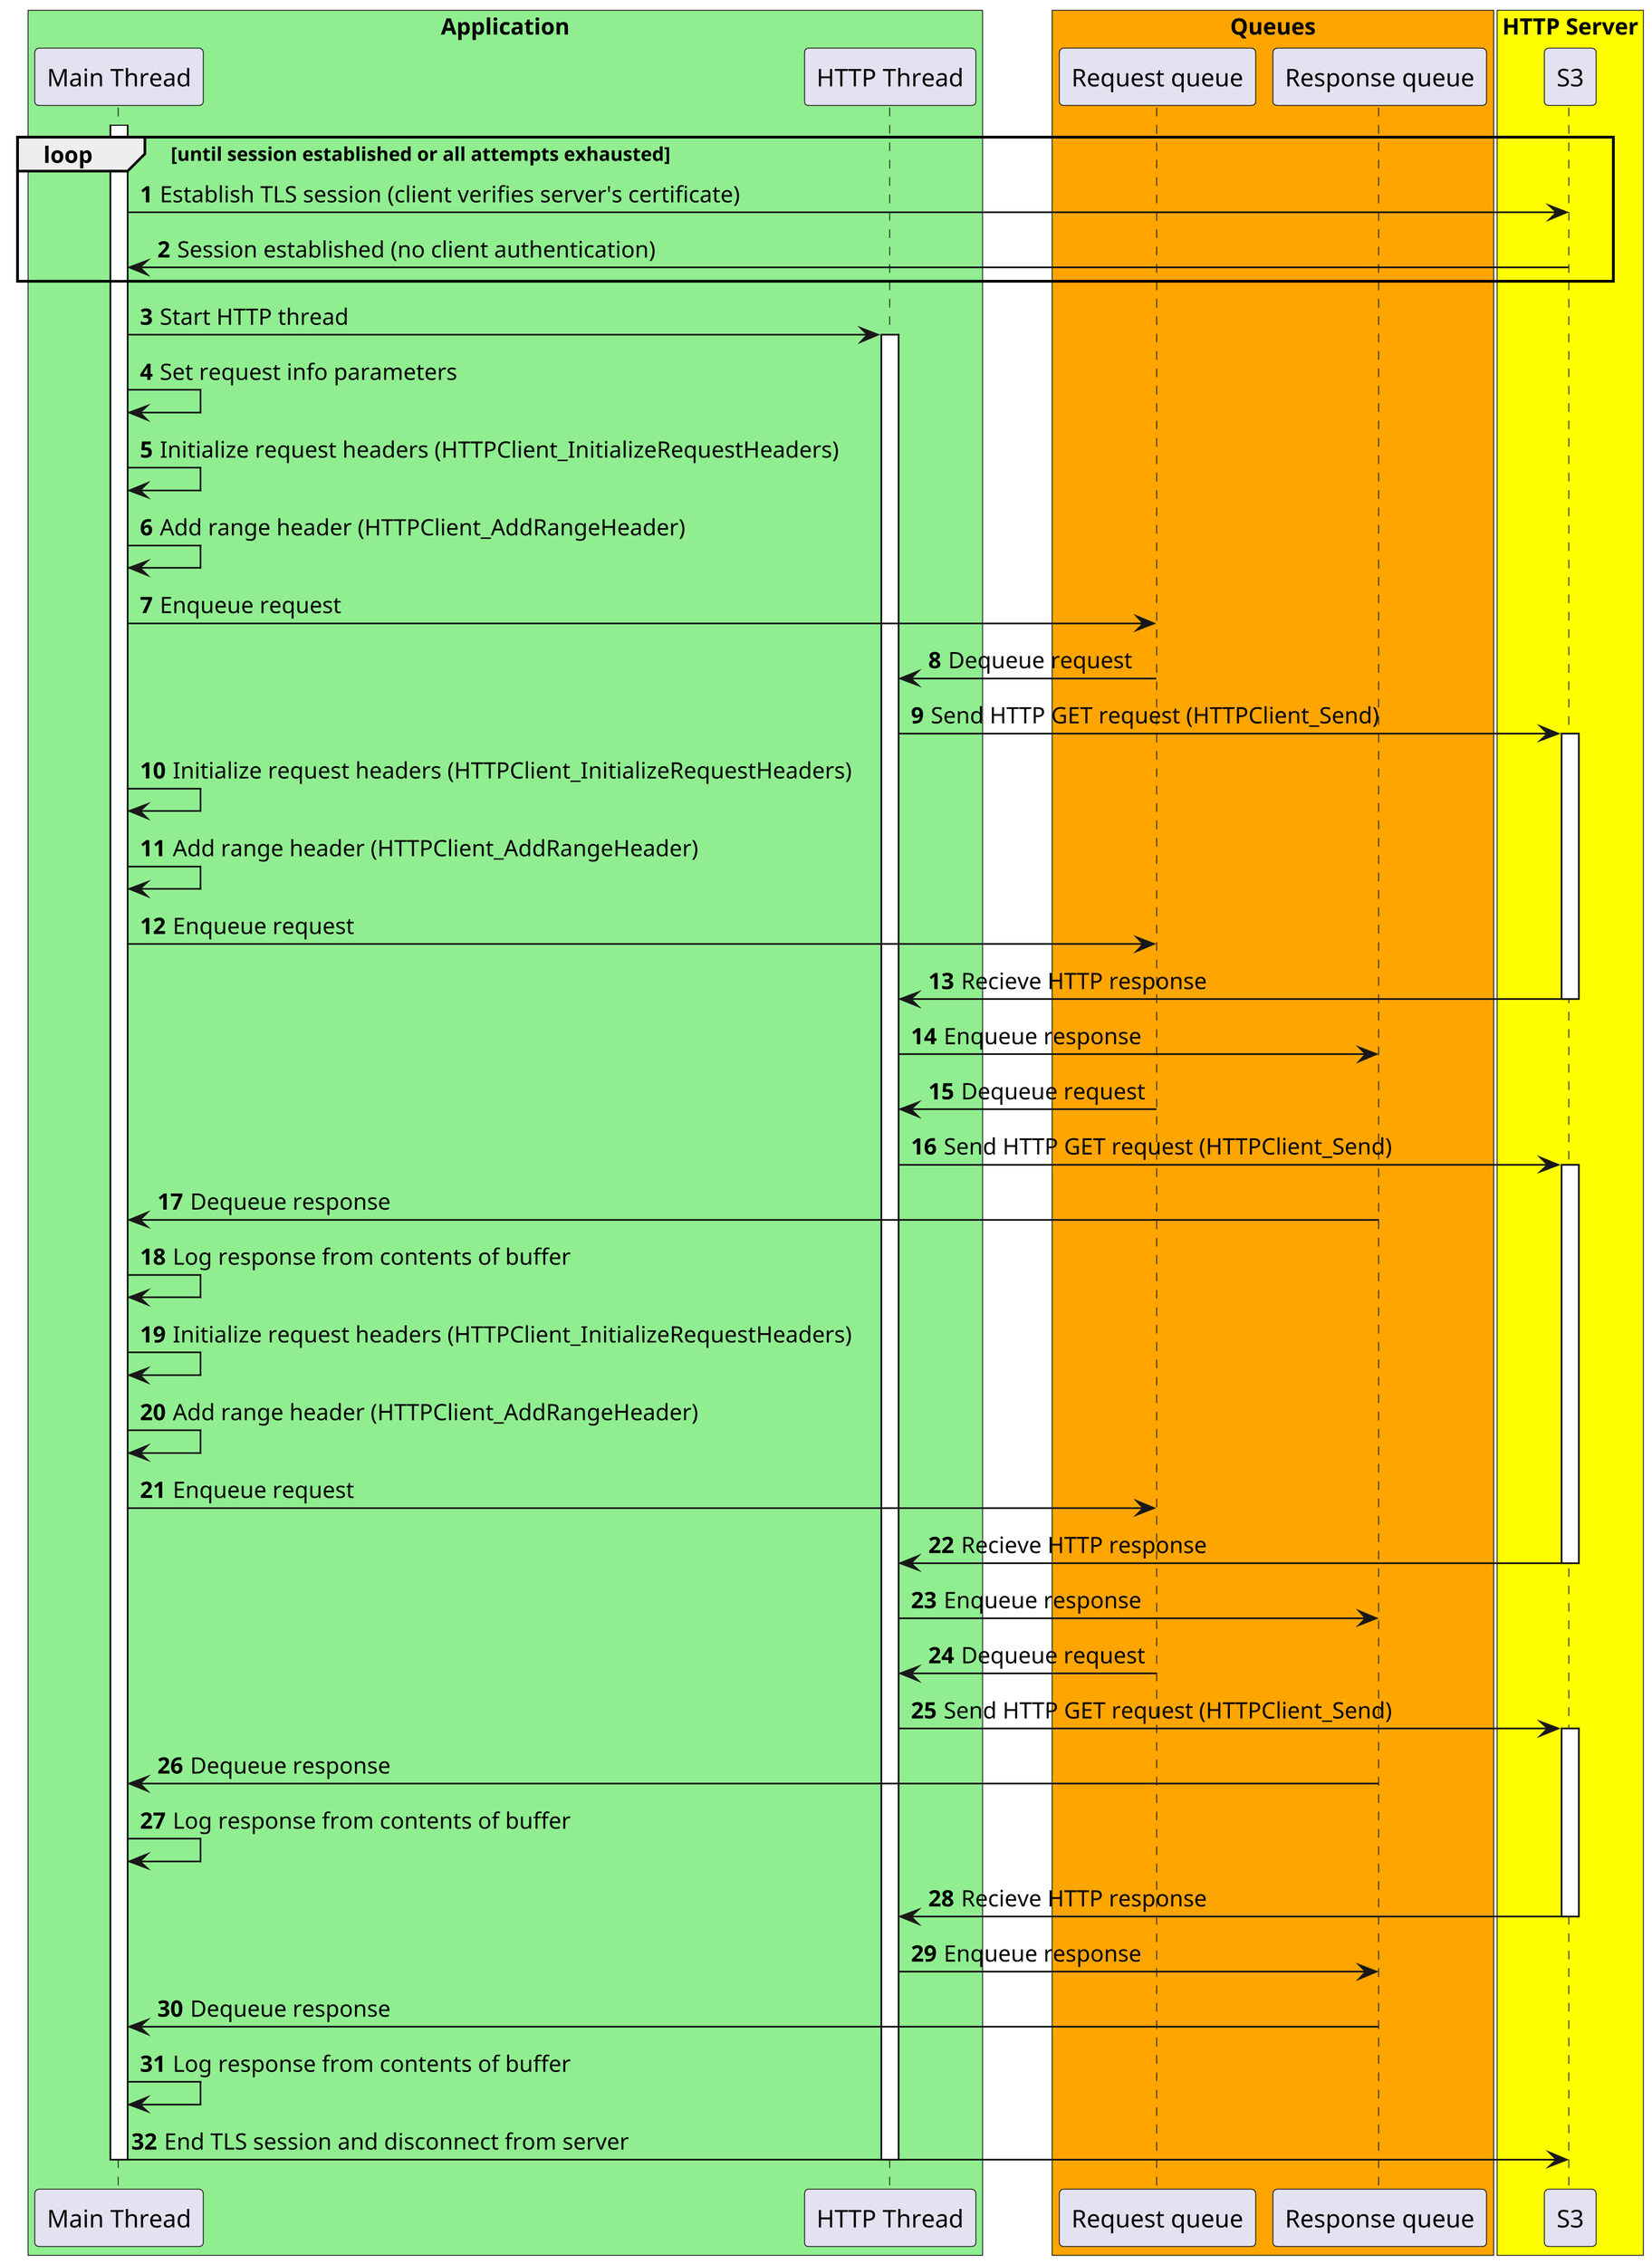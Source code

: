 @startuml
skinparam dpi 300
skinparam classFontSize 8
skinparam classFontName Helvetica
autonumber

box "Application" #LightGreen
    participant "Main Thread" as application
    participant "HTTP Thread" as httpthread
end box

box "Queues" #Orange
    participant "Request queue" as requestqueue
    participant "Response queue" as responsequeue
end box

box "HTTP Server" #Yellow
    participant "S3" as server
end box

activate application
loop until session established or all attempts exhausted
application -> server: Establish TLS session (client verifies server's certificate)
server -> application: Session established (no client authentication)
end

application -> httpthread: Start HTTP thread
activate httpthread

application -> application: Set request info parameters

application -> application: Initialize request headers (HTTPClient_InitializeRequestHeaders)
application -> application: Add range header (HTTPClient_AddRangeHeader)
application -> requestqueue: Enqueue request

requestqueue -> httpthread: Dequeue request
httpthread -> server: Send HTTP GET request (HTTPClient_Send)
activate server

application -> application: Initialize request headers (HTTPClient_InitializeRequestHeaders)
application -> application: Add range header (HTTPClient_AddRangeHeader)
application -> requestqueue: Enqueue request

server -> httpthread: Recieve HTTP response
deactivate server
httpthread -> responsequeue: Enqueue response
requestqueue -> httpthread: Dequeue request
httpthread -> server: Send HTTP GET request (HTTPClient_Send)
activate server

responsequeue -> application: Dequeue response
application -> application: Log response from contents of buffer

application -> application: Initialize request headers (HTTPClient_InitializeRequestHeaders)
application -> application: Add range header (HTTPClient_AddRangeHeader)
application -> requestqueue: Enqueue request

server -> httpthread: Recieve HTTP response
deactivate server
httpthread -> responsequeue: Enqueue response

requestqueue -> httpthread: Dequeue request
httpthread -> server: Send HTTP GET request (HTTPClient_Send)
activate server

responsequeue -> application: Dequeue response
application -> application: Log response from contents of buffer

server -> httpthread: Recieve HTTP response
deactivate server
httpthread -> responsequeue: Enqueue response

responsequeue -> application: Dequeue response
application -> application: Log response from contents of buffer

application -> server: End TLS session and disconnect from server

deactivate application
deactivate httpthread

@enduml
